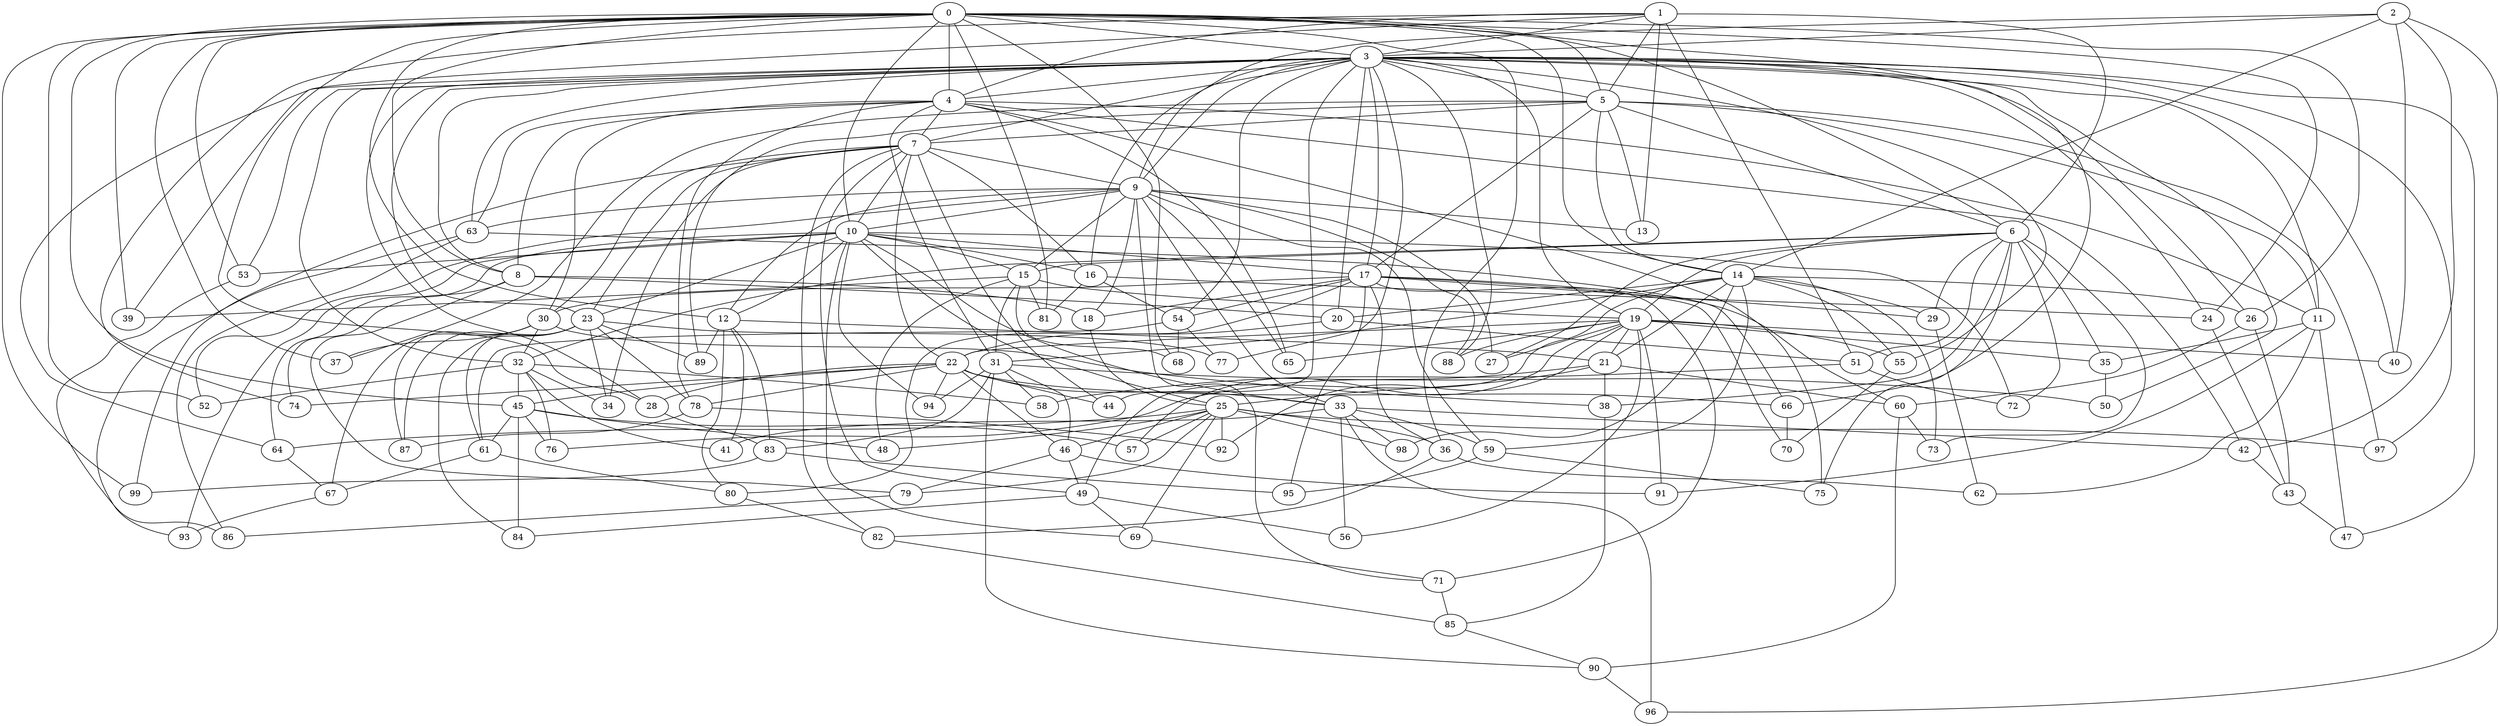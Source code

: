 strict graph "barabasi_albert_graph(100,3)" {
0;
1;
2;
3;
4;
5;
6;
7;
8;
9;
10;
11;
12;
13;
14;
15;
16;
17;
18;
19;
20;
21;
22;
23;
24;
25;
26;
27;
28;
29;
30;
31;
32;
33;
34;
35;
36;
37;
38;
39;
40;
41;
42;
43;
44;
45;
46;
47;
48;
49;
50;
51;
52;
53;
54;
55;
56;
57;
58;
59;
60;
61;
62;
63;
64;
65;
66;
67;
68;
69;
70;
71;
72;
73;
74;
75;
76;
77;
78;
79;
80;
81;
82;
83;
84;
85;
86;
87;
88;
89;
90;
91;
92;
93;
94;
95;
96;
97;
98;
99;
0 -- 68  [is_available=True, prob="0.765801270082"];
0 -- 66  [is_available=True, prob="1.0"];
0 -- 3  [is_available=True, prob="0.729698396746"];
0 -- 4  [is_available=True, prob="0.939535968373"];
0 -- 5  [is_available=True, prob="0.577131042644"];
0 -- 6  [is_available=True, prob="0.300110109957"];
0 -- 39  [is_available=True, prob="0.660723757185"];
0 -- 8  [is_available=True, prob="0.582765694132"];
0 -- 10  [is_available=True, prob="0.545668634401"];
0 -- 12  [is_available=True, prob="1.0"];
0 -- 45  [is_available=True, prob="0.404151404692"];
0 -- 14  [is_available=True, prob="1.0"];
0 -- 81  [is_available=True, prob="0.394342458939"];
0 -- 99  [is_available=True, prob="0.625834300656"];
0 -- 52  [is_available=True, prob="0.610801145662"];
0 -- 53  [is_available=True, prob="1.0"];
0 -- 24  [is_available=True, prob="0.119440879031"];
0 -- 36  [is_available=True, prob="0.986463130556"];
0 -- 26  [is_available=True, prob="0.387308666127"];
0 -- 28  [is_available=True, prob="1.0"];
0 -- 37  [is_available=True, prob="0.792980063729"];
1 -- 3  [is_available=True, prob="0.956018262147"];
1 -- 4  [is_available=True, prob="0.282725879477"];
1 -- 5  [is_available=True, prob="0.394765345522"];
1 -- 6  [is_available=True, prob="0.920955662543"];
1 -- 39  [is_available=True, prob="0.104474472617"];
1 -- 74  [is_available=True, prob="0.0765656292374"];
1 -- 13  [is_available=True, prob="0.0262046091434"];
1 -- 51  [is_available=True, prob="0.399519997969"];
2 -- 96  [is_available=True, prob="0.653195050459"];
2 -- 3  [is_available=True, prob="0.809881137101"];
2 -- 40  [is_available=True, prob="0.927456601061"];
2 -- 9  [is_available=True, prob="0.693713333163"];
2 -- 42  [is_available=True, prob="0.680201104722"];
2 -- 14  [is_available=True, prob="1.0"];
3 -- 4  [is_available=True, prob="0.132159158223"];
3 -- 5  [is_available=True, prob="0.987320408464"];
3 -- 7  [is_available=True, prob="0.637834015761"];
3 -- 8  [is_available=True, prob="1.0"];
3 -- 9  [is_available=True, prob="0.707801180557"];
3 -- 11  [is_available=True, prob="0.282537036139"];
3 -- 16  [is_available=True, prob="0.871711148262"];
3 -- 17  [is_available=True, prob="0.569491186106"];
3 -- 19  [is_available=True, prob="1.0"];
3 -- 20  [is_available=True, prob="0.140821003181"];
3 -- 23  [is_available=True, prob="1.0"];
3 -- 24  [is_available=True, prob="1.0"];
3 -- 26  [is_available=True, prob="1.0"];
3 -- 28  [is_available=True, prob="0.64683063138"];
3 -- 32  [is_available=True, prob="1.0"];
3 -- 40  [is_available=True, prob="0.0901870964257"];
3 -- 44  [is_available=True, prob="1.0"];
3 -- 47  [is_available=True, prob="1.0"];
3 -- 50  [is_available=True, prob="1.0"];
3 -- 53  [is_available=True, prob="0.529995358865"];
3 -- 54  [is_available=True, prob="0.899723953532"];
3 -- 55  [is_available=True, prob="0.299625252477"];
3 -- 63  [is_available=True, prob="0.186187213602"];
3 -- 64  [is_available=True, prob="1.0"];
3 -- 77  [is_available=True, prob="0.797060959555"];
3 -- 88  [is_available=True, prob="1.0"];
3 -- 97  [is_available=True, prob="1.0"];
4 -- 65  [is_available=True, prob="0.710209804441"];
4 -- 7  [is_available=True, prob="0.362357130454"];
4 -- 8  [is_available=True, prob="1.0"];
4 -- 42  [is_available=True, prob="0.803725143453"];
4 -- 11  [is_available=True, prob="0.15068607257"];
4 -- 78  [is_available=True, prob="0.815995941457"];
4 -- 75  [is_available=True, prob="0.230807646033"];
4 -- 63  [is_available=True, prob="0.757462067148"];
4 -- 30  [is_available=True, prob="0.830525802791"];
4 -- 31  [is_available=True, prob="0.173278375355"];
5 -- 97  [is_available=True, prob="0.352140489725"];
5 -- 37  [is_available=True, prob="0.842595718018"];
5 -- 6  [is_available=True, prob="1.0"];
5 -- 7  [is_available=True, prob="0.277396566176"];
5 -- 11  [is_available=True, prob="0.528857720904"];
5 -- 13  [is_available=True, prob="0.975109160298"];
5 -- 14  [is_available=True, prob="0.724928660267"];
5 -- 17  [is_available=True, prob="0.794267982756"];
5 -- 89  [is_available=True, prob="0.0500740555287"];
6 -- 35  [is_available=True, prob="0.561998905645"];
6 -- 38  [is_available=True, prob="0.476291931449"];
6 -- 32  [is_available=True, prob="0.09602369374"];
6 -- 72  [is_available=True, prob="0.675680431689"];
6 -- 73  [is_available=True, prob="0.837942144044"];
6 -- 75  [is_available=True, prob="0.620647753655"];
6 -- 15  [is_available=True, prob="0.648121354632"];
6 -- 19  [is_available=True, prob="0.909689455316"];
6 -- 27  [is_available=True, prob="0.639960431982"];
6 -- 29  [is_available=True, prob="0.295860512058"];
6 -- 51  [is_available=True, prob="1.0"];
7 -- 34  [is_available=True, prob="0.427716066065"];
7 -- 9  [is_available=True, prob="0.784236944608"];
7 -- 10  [is_available=True, prob="0.0400177951497"];
7 -- 44  [is_available=True, prob="0.630921666592"];
7 -- 16  [is_available=True, prob="1.0"];
7 -- 49  [is_available=True, prob="1.0"];
7 -- 82  [is_available=True, prob="0.636986300616"];
7 -- 99  [is_available=True, prob="0.231868923491"];
7 -- 22  [is_available=True, prob="0.933952685309"];
7 -- 23  [is_available=True, prob="0.12482882695"];
7 -- 30  [is_available=True, prob="1.0"];
8 -- 74  [is_available=True, prob="1.0"];
8 -- 79  [is_available=True, prob="0.243291638923"];
8 -- 18  [is_available=True, prob="0.331078521082"];
8 -- 20  [is_available=True, prob="0.789305939276"];
9 -- 33  [is_available=True, prob="0.801696962357"];
9 -- 65  [is_available=True, prob="0.664855811061"];
9 -- 10  [is_available=True, prob="1.0"];
9 -- 71  [is_available=True, prob="1.0"];
9 -- 12  [is_available=True, prob="0.755340893178"];
9 -- 13  [is_available=True, prob="1.0"];
9 -- 15  [is_available=True, prob="0.534183894784"];
9 -- 59  [is_available=True, prob="0.574290212449"];
9 -- 18  [is_available=True, prob="0.2404555385"];
9 -- 52  [is_available=True, prob="0.496197420236"];
9 -- 88  [is_available=True, prob="0.581952660895"];
9 -- 27  [is_available=True, prob="1.0"];
9 -- 63  [is_available=True, prob="1.0"];
10 -- 33  [is_available=True, prob="0.193217170824"];
10 -- 69  [is_available=True, prob="0.596312857702"];
10 -- 64  [is_available=True, prob="0.118631568354"];
10 -- 12  [is_available=True, prob="0.946708288564"];
10 -- 15  [is_available=True, prob="0.0034050568746"];
10 -- 16  [is_available=True, prob="0.296606915645"];
10 -- 17  [is_available=True, prob="0.921379002329"];
10 -- 53  [is_available=True, prob="0.211290595421"];
10 -- 23  [is_available=True, prob="0.742146886492"];
10 -- 72  [is_available=True, prob="0.0796459661359"];
10 -- 25  [is_available=True, prob="0.634301700264"];
10 -- 93  [is_available=True, prob="0.00559293060052"];
10 -- 94  [is_available=True, prob="1.0"];
11 -- 35  [is_available=True, prob="1.0"];
11 -- 47  [is_available=True, prob="0.201567622179"];
11 -- 91  [is_available=True, prob="0.241624962952"];
11 -- 62  [is_available=True, prob="0.578252411816"];
12 -- 80  [is_available=True, prob="0.730471626177"];
12 -- 83  [is_available=True, prob="0.41773243859"];
12 -- 21  [is_available=True, prob="0.0351126192565"];
12 -- 41  [is_available=True, prob="0.795232141467"];
12 -- 89  [is_available=True, prob="0.0939019300702"];
14 -- 73  [is_available=True, prob="0.0618809358412"];
14 -- 98  [is_available=True, prob="0.331322552726"];
14 -- 49  [is_available=True, prob="1.0"];
14 -- 20  [is_available=True, prob="0.615034132939"];
14 -- 21  [is_available=True, prob="0.920732190299"];
14 -- 55  [is_available=True, prob="0.78031285503"];
14 -- 26  [is_available=True, prob="0.755175655865"];
14 -- 59  [is_available=True, prob="0.727398553555"];
14 -- 29  [is_available=True, prob="0.896606146016"];
14 -- 31  [is_available=True, prob="0.113043168732"];
15 -- 68  [is_available=True, prob="1.0"];
15 -- 39  [is_available=True, prob="0.121037424807"];
15 -- 48  [is_available=True, prob="0.748889097788"];
15 -- 81  [is_available=True, prob="1.0"];
15 -- 19  [is_available=True, prob="0.955683368398"];
15 -- 31  [is_available=True, prob="0.0282374542503"];
16 -- 81  [is_available=True, prob="0.0859577203679"];
16 -- 54  [is_available=True, prob="0.34176511449"];
16 -- 24  [is_available=True, prob="0.141667910091"];
17 -- 36  [is_available=True, prob="0.132010832875"];
17 -- 70  [is_available=True, prob="1.0"];
17 -- 71  [is_available=True, prob="1.0"];
17 -- 80  [is_available=True, prob="0.210800742013"];
17 -- 18  [is_available=True, prob="0.247036544073"];
17 -- 54  [is_available=True, prob="0.754113129941"];
17 -- 60  [is_available=True, prob="0.860648723238"];
17 -- 29  [is_available=True, prob="0.582313823717"];
17 -- 30  [is_available=True, prob="0.494450557733"];
17 -- 95  [is_available=True, prob="0.966353240334"];
18 -- 25  [is_available=True, prob="1.0"];
19 -- 65  [is_available=True, prob="1.0"];
19 -- 40  [is_available=True, prob="0.989217030539"];
19 -- 88  [is_available=True, prob="1.0"];
19 -- 91  [is_available=True, prob="0.189291869783"];
19 -- 35  [is_available=True, prob="0.737081927813"];
19 -- 21  [is_available=True, prob="0.698786956945"];
19 -- 22  [is_available=True, prob="0.0294142599348"];
19 -- 55  [is_available=True, prob="0.832723615134"];
19 -- 56  [is_available=True, prob="1.0"];
19 -- 57  [is_available=True, prob="0.162294689925"];
19 -- 27  [is_available=True, prob="0.46502574942"];
19 -- 92  [is_available=True, prob="1.0"];
20 -- 51  [is_available=True, prob="1.0"];
20 -- 22  [is_available=True, prob="0.250114915266"];
21 -- 38  [is_available=True, prob="0.100955404515"];
21 -- 76  [is_available=True, prob="1.0"];
21 -- 25  [is_available=True, prob="0.246658695453"];
21 -- 60  [is_available=True, prob="0.775758029848"];
22 -- 33  [is_available=True, prob="0.907330578308"];
22 -- 66  [is_available=True, prob="0.0647781916842"];
22 -- 74  [is_available=True, prob="1.0"];
22 -- 44  [is_available=True, prob="0.963327601264"];
22 -- 45  [is_available=True, prob="1.0"];
22 -- 46  [is_available=True, prob="0.53436406875"];
22 -- 78  [is_available=True, prob="0.182558786414"];
22 -- 28  [is_available=True, prob="0.344420478544"];
22 -- 94  [is_available=True, prob="0.347292665381"];
23 -- 34  [is_available=True, prob="0.574961595386"];
23 -- 77  [is_available=True, prob="0.632231957394"];
23 -- 78  [is_available=True, prob="0.857190254914"];
23 -- 84  [is_available=True, prob="0.678977162715"];
23 -- 87  [is_available=True, prob="0.940003029923"];
23 -- 89  [is_available=True, prob="0.0419941965179"];
23 -- 61  [is_available=True, prob="0.480809216791"];
24 -- 43  [is_available=True, prob="1.0"];
25 -- 64  [is_available=True, prob="0.0294005499337"];
25 -- 97  [is_available=True, prob="0.391486398243"];
25 -- 98  [is_available=True, prob="0.0124995053031"];
25 -- 36  [is_available=True, prob="0.0239933984821"];
25 -- 69  [is_available=True, prob="0.96257860181"];
25 -- 46  [is_available=True, prob="1.0"];
25 -- 79  [is_available=True, prob="1.0"];
25 -- 48  [is_available=True, prob="0.384215402427"];
25 -- 57  [is_available=True, prob="0.316117056117"];
25 -- 92  [is_available=True, prob="0.211799531311"];
26 -- 43  [is_available=True, prob="1.0"];
26 -- 60  [is_available=True, prob="1.0"];
28 -- 83  [is_available=True, prob="0.986406744274"];
29 -- 62  [is_available=True, prob="1.0"];
30 -- 32  [is_available=True, prob="0.659435733745"];
30 -- 67  [is_available=True, prob="0.0785254748587"];
30 -- 37  [is_available=True, prob="1.0"];
30 -- 38  [is_available=True, prob="0.118435241862"];
30 -- 87  [is_available=True, prob="0.0825084701298"];
31 -- 46  [is_available=True, prob="0.802981773477"];
31 -- 50  [is_available=True, prob="1.0"];
31 -- 83  [is_available=True, prob="0.867292927407"];
31 -- 58  [is_available=True, prob="0.878132621994"];
31 -- 90  [is_available=True, prob="0.794106343819"];
31 -- 94  [is_available=True, prob="1.0"];
32 -- 34  [is_available=True, prob="0.997748857474"];
32 -- 41  [is_available=True, prob="0.361787053196"];
32 -- 76  [is_available=True, prob="0.146715299573"];
32 -- 45  [is_available=True, prob="0.624684655577"];
32 -- 52  [is_available=True, prob="0.519226341895"];
32 -- 58  [is_available=True, prob="0.0569249749607"];
33 -- 96  [is_available=True, prob="0.472738665832"];
33 -- 98  [is_available=True, prob="0.949553401557"];
33 -- 41  [is_available=True, prob="0.520171001804"];
33 -- 56  [is_available=True, prob="0.944651277128"];
33 -- 59  [is_available=True, prob="0.727221805004"];
33 -- 42  [is_available=True, prob="0.45089627912"];
35 -- 50  [is_available=True, prob="0.535867080925"];
36 -- 82  [is_available=True, prob="0.807037297645"];
36 -- 62  [is_available=True, prob="0.158295338776"];
38 -- 85  [is_available=True, prob="1.0"];
42 -- 43  [is_available=True, prob="0.234749721565"];
43 -- 47  [is_available=True, prob="0.89496416755"];
45 -- 76  [is_available=True, prob="0.23469814208"];
45 -- 48  [is_available=True, prob="1.0"];
45 -- 84  [is_available=True, prob="0.550704405007"];
45 -- 57  [is_available=True, prob="0.180831239909"];
45 -- 61  [is_available=True, prob="0.237482252586"];
46 -- 79  [is_available=True, prob="0.351715805601"];
46 -- 49  [is_available=True, prob="0.864358042956"];
46 -- 91  [is_available=True, prob="0.68876781011"];
49 -- 69  [is_available=True, prob="0.810578872654"];
49 -- 84  [is_available=True, prob="0.577943985959"];
49 -- 56  [is_available=True, prob="1.0"];
51 -- 72  [is_available=True, prob="0.548882232649"];
51 -- 58  [is_available=True, prob="0.280297263102"];
53 -- 86  [is_available=True, prob="1.0"];
54 -- 68  [is_available=True, prob="0.857755702912"];
54 -- 77  [is_available=True, prob="1.0"];
54 -- 61  [is_available=True, prob="1.0"];
55 -- 70  [is_available=True, prob="0.0507391569517"];
59 -- 95  [is_available=True, prob="1.0"];
59 -- 75  [is_available=True, prob="0.0372679528785"];
60 -- 90  [is_available=True, prob="1.0"];
60 -- 73  [is_available=True, prob="0.776408055267"];
61 -- 80  [is_available=True, prob="0.601082810571"];
61 -- 67  [is_available=True, prob="0.700663934196"];
63 -- 66  [is_available=True, prob="0.54952234387"];
63 -- 86  [is_available=True, prob="1.0"];
63 -- 93  [is_available=True, prob="0.650402526673"];
64 -- 67  [is_available=True, prob="1.0"];
66 -- 70  [is_available=True, prob="0.200861616369"];
67 -- 93  [is_available=True, prob="0.510304991589"];
69 -- 71  [is_available=True, prob="1.0"];
71 -- 85  [is_available=True, prob="0.51863446055"];
78 -- 92  [is_available=True, prob="1.0"];
78 -- 87  [is_available=True, prob="0.70322168632"];
79 -- 86  [is_available=True, prob="0.742180802171"];
80 -- 82  [is_available=True, prob="0.268531085445"];
82 -- 85  [is_available=True, prob="1.0"];
83 -- 99  [is_available=True, prob="0.160949120095"];
83 -- 95  [is_available=True, prob="0.701623729516"];
85 -- 90  [is_available=True, prob="1.0"];
90 -- 96  [is_available=True, prob="0.180356280496"];
}
